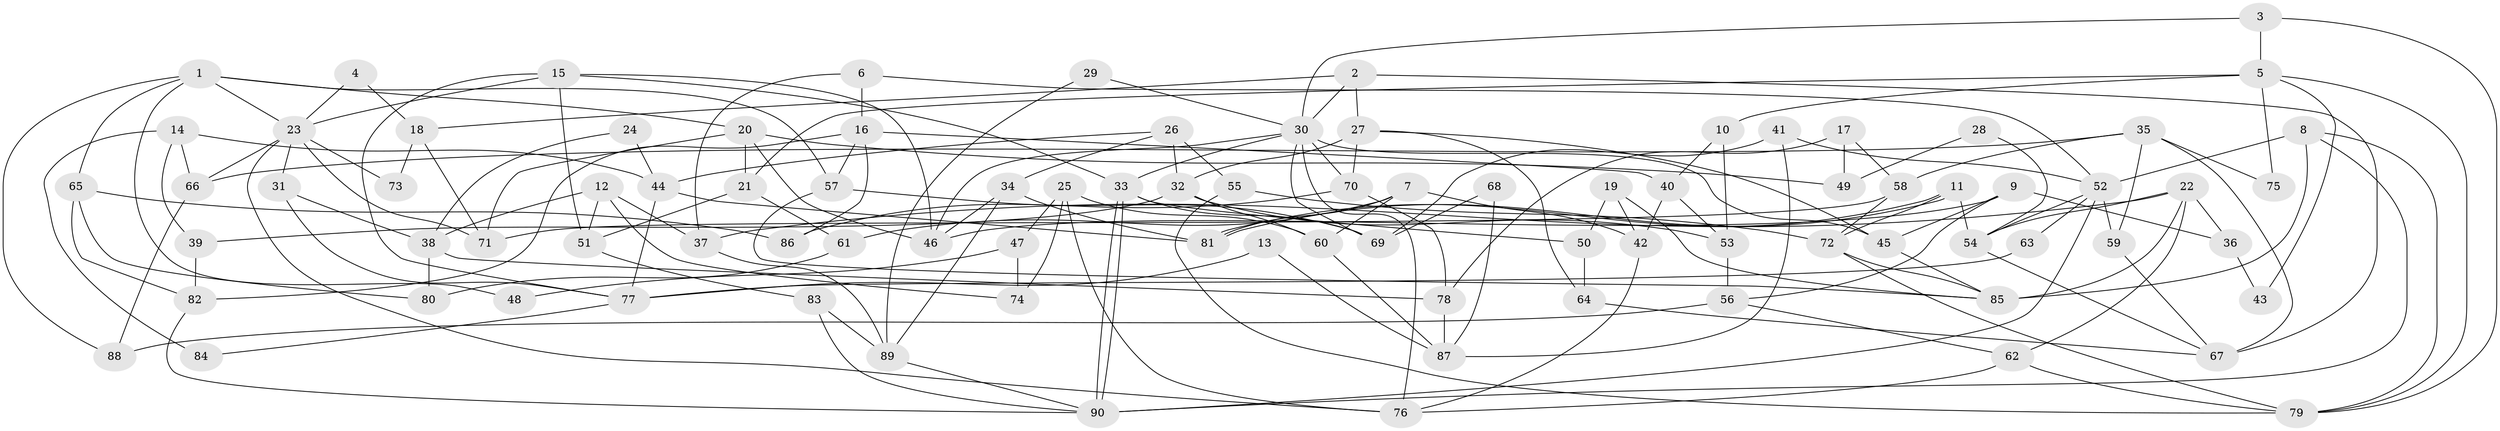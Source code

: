 // Generated by graph-tools (version 1.1) at 2025/50/03/09/25 03:50:02]
// undirected, 90 vertices, 180 edges
graph export_dot {
graph [start="1"]
  node [color=gray90,style=filled];
  1;
  2;
  3;
  4;
  5;
  6;
  7;
  8;
  9;
  10;
  11;
  12;
  13;
  14;
  15;
  16;
  17;
  18;
  19;
  20;
  21;
  22;
  23;
  24;
  25;
  26;
  27;
  28;
  29;
  30;
  31;
  32;
  33;
  34;
  35;
  36;
  37;
  38;
  39;
  40;
  41;
  42;
  43;
  44;
  45;
  46;
  47;
  48;
  49;
  50;
  51;
  52;
  53;
  54;
  55;
  56;
  57;
  58;
  59;
  60;
  61;
  62;
  63;
  64;
  65;
  66;
  67;
  68;
  69;
  70;
  71;
  72;
  73;
  74;
  75;
  76;
  77;
  78;
  79;
  80;
  81;
  82;
  83;
  84;
  85;
  86;
  87;
  88;
  89;
  90;
  1 -- 88;
  1 -- 57;
  1 -- 20;
  1 -- 23;
  1 -- 48;
  1 -- 65;
  2 -- 27;
  2 -- 67;
  2 -- 18;
  2 -- 30;
  3 -- 30;
  3 -- 79;
  3 -- 5;
  4 -- 23;
  4 -- 18;
  5 -- 21;
  5 -- 10;
  5 -- 43;
  5 -- 75;
  5 -- 79;
  6 -- 37;
  6 -- 16;
  6 -- 52;
  7 -- 42;
  7 -- 81;
  7 -- 60;
  7 -- 61;
  8 -- 90;
  8 -- 79;
  8 -- 52;
  8 -- 85;
  9 -- 56;
  9 -- 45;
  9 -- 36;
  9 -- 46;
  10 -- 53;
  10 -- 40;
  11 -- 81;
  11 -- 81;
  11 -- 54;
  11 -- 72;
  12 -- 51;
  12 -- 37;
  12 -- 38;
  12 -- 74;
  13 -- 77;
  13 -- 87;
  14 -- 44;
  14 -- 39;
  14 -- 66;
  14 -- 84;
  15 -- 23;
  15 -- 33;
  15 -- 46;
  15 -- 51;
  15 -- 77;
  16 -- 40;
  16 -- 57;
  16 -- 82;
  16 -- 86;
  17 -- 58;
  17 -- 78;
  17 -- 49;
  18 -- 71;
  18 -- 73;
  19 -- 85;
  19 -- 50;
  19 -- 42;
  20 -- 46;
  20 -- 21;
  20 -- 49;
  20 -- 71;
  21 -- 51;
  21 -- 61;
  22 -- 85;
  22 -- 62;
  22 -- 36;
  22 -- 37;
  22 -- 54;
  23 -- 66;
  23 -- 31;
  23 -- 71;
  23 -- 73;
  23 -- 76;
  24 -- 38;
  24 -- 44;
  25 -- 60;
  25 -- 76;
  25 -- 47;
  25 -- 74;
  26 -- 32;
  26 -- 44;
  26 -- 34;
  26 -- 55;
  27 -- 70;
  27 -- 45;
  27 -- 32;
  27 -- 64;
  28 -- 54;
  28 -- 49;
  29 -- 30;
  29 -- 89;
  30 -- 46;
  30 -- 33;
  30 -- 45;
  30 -- 69;
  30 -- 70;
  30 -- 76;
  31 -- 38;
  31 -- 77;
  32 -- 60;
  32 -- 39;
  32 -- 53;
  33 -- 90;
  33 -- 90;
  33 -- 50;
  33 -- 69;
  34 -- 46;
  34 -- 81;
  34 -- 89;
  35 -- 67;
  35 -- 58;
  35 -- 59;
  35 -- 66;
  35 -- 75;
  36 -- 43;
  37 -- 89;
  38 -- 80;
  38 -- 78;
  39 -- 82;
  40 -- 42;
  40 -- 53;
  41 -- 52;
  41 -- 69;
  41 -- 87;
  42 -- 76;
  44 -- 77;
  44 -- 81;
  45 -- 85;
  47 -- 74;
  47 -- 48;
  50 -- 64;
  51 -- 83;
  52 -- 54;
  52 -- 59;
  52 -- 63;
  52 -- 90;
  53 -- 56;
  54 -- 67;
  55 -- 72;
  55 -- 79;
  56 -- 62;
  56 -- 88;
  57 -- 69;
  57 -- 85;
  58 -- 72;
  58 -- 71;
  59 -- 67;
  60 -- 87;
  61 -- 80;
  62 -- 76;
  62 -- 79;
  63 -- 77;
  64 -- 67;
  65 -- 82;
  65 -- 80;
  65 -- 86;
  66 -- 88;
  68 -- 87;
  68 -- 69;
  70 -- 86;
  70 -- 78;
  72 -- 79;
  72 -- 85;
  77 -- 84;
  78 -- 87;
  82 -- 90;
  83 -- 90;
  83 -- 89;
  89 -- 90;
}
